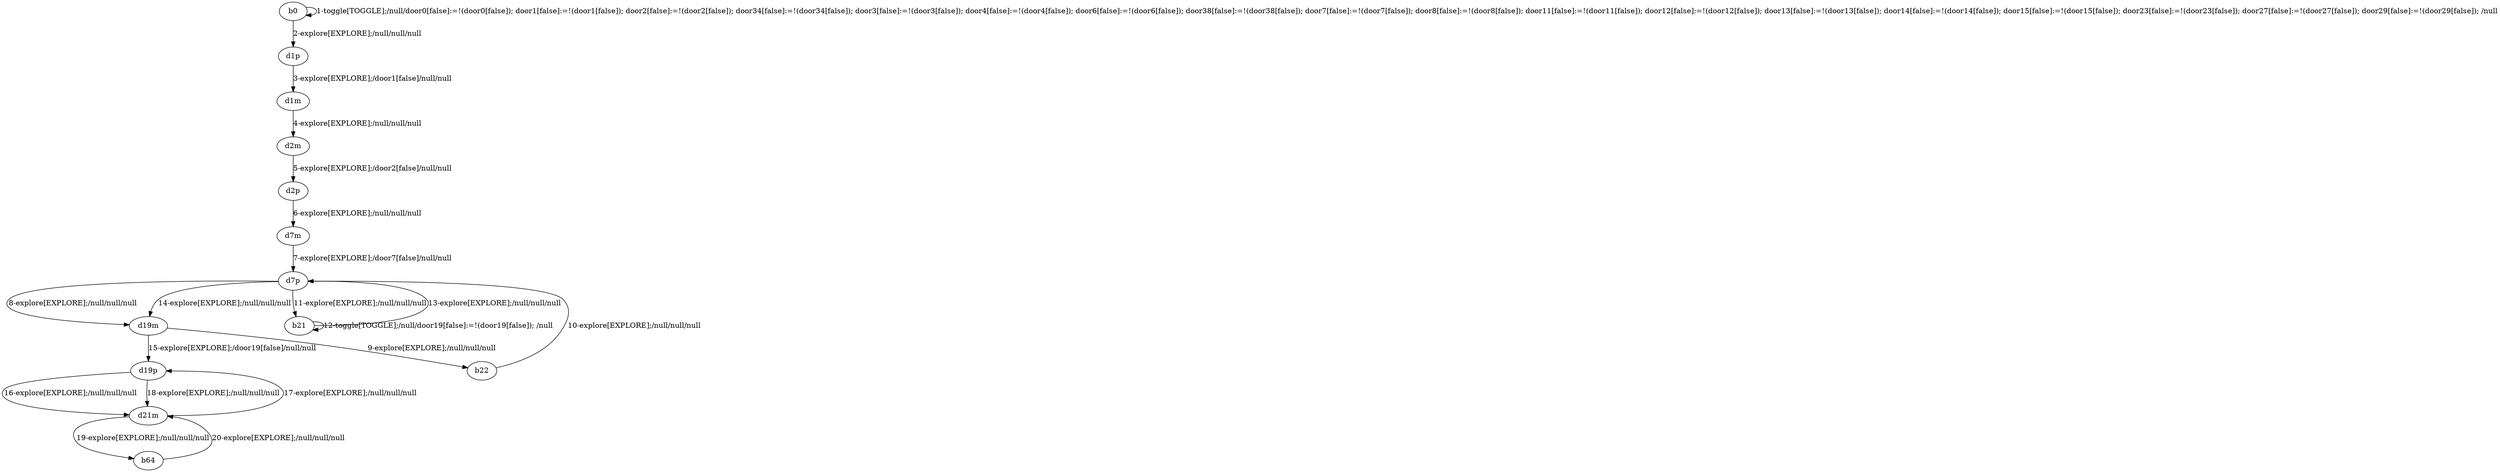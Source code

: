 # Total number of goals covered by this test: 1
# b64 --> d21m

digraph g {
"b0" -> "b0" [label = "1-toggle[TOGGLE];/null/door0[false]:=!(door0[false]); door1[false]:=!(door1[false]); door2[false]:=!(door2[false]); door34[false]:=!(door34[false]); door3[false]:=!(door3[false]); door4[false]:=!(door4[false]); door6[false]:=!(door6[false]); door38[false]:=!(door38[false]); door7[false]:=!(door7[false]); door8[false]:=!(door8[false]); door11[false]:=!(door11[false]); door12[false]:=!(door12[false]); door13[false]:=!(door13[false]); door14[false]:=!(door14[false]); door15[false]:=!(door15[false]); door23[false]:=!(door23[false]); door27[false]:=!(door27[false]); door29[false]:=!(door29[false]); /null"];
"b0" -> "d1p" [label = "2-explore[EXPLORE];/null/null/null"];
"d1p" -> "d1m" [label = "3-explore[EXPLORE];/door1[false]/null/null"];
"d1m" -> "d2m" [label = "4-explore[EXPLORE];/null/null/null"];
"d2m" -> "d2p" [label = "5-explore[EXPLORE];/door2[false]/null/null"];
"d2p" -> "d7m" [label = "6-explore[EXPLORE];/null/null/null"];
"d7m" -> "d7p" [label = "7-explore[EXPLORE];/door7[false]/null/null"];
"d7p" -> "d19m" [label = "8-explore[EXPLORE];/null/null/null"];
"d19m" -> "b22" [label = "9-explore[EXPLORE];/null/null/null"];
"b22" -> "d7p" [label = "10-explore[EXPLORE];/null/null/null"];
"d7p" -> "b21" [label = "11-explore[EXPLORE];/null/null/null"];
"b21" -> "b21" [label = "12-toggle[TOGGLE];/null/door19[false]:=!(door19[false]); /null"];
"b21" -> "d7p" [label = "13-explore[EXPLORE];/null/null/null"];
"d7p" -> "d19m" [label = "14-explore[EXPLORE];/null/null/null"];
"d19m" -> "d19p" [label = "15-explore[EXPLORE];/door19[false]/null/null"];
"d19p" -> "d21m" [label = "16-explore[EXPLORE];/null/null/null"];
"d21m" -> "d19p" [label = "17-explore[EXPLORE];/null/null/null"];
"d19p" -> "d21m" [label = "18-explore[EXPLORE];/null/null/null"];
"d21m" -> "b64" [label = "19-explore[EXPLORE];/null/null/null"];
"b64" -> "d21m" [label = "20-explore[EXPLORE];/null/null/null"];
}